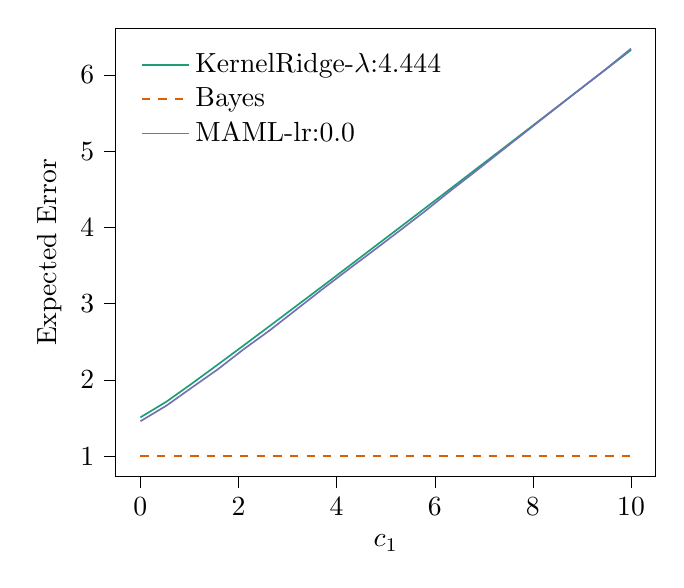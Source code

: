% This file was created with tikzplotlib v0.10.1.
\begin{tikzpicture}

\definecolor{chocolate217952}{RGB}{217,95,2}
\definecolor{darkcyan27158119}{RGB}{27,158,119}
\definecolor{darkgray176}{RGB}{176,176,176}
\definecolor{lightslategray117112179}{RGB}{117,112,179}

\begin{axis}[
legend cell align={left},
legend style={
  fill opacity=0.8,
  draw opacity=1,
  text opacity=1,
  at={(0.03,0.97)},
  anchor=north west,
  draw=none
},
tick align=outside,
tick pos=left,
x grid style={darkgray176},
xlabel={\(\displaystyle c_{1}\)},
xmin=-0.499, xmax=10.5,
xtick style={color=black},
y grid style={darkgray176},
ylabel={Expected Error},
ymin=0.732, ymax=6.614,
ytick style={color=black}
]
\addplot [semithick, darkcyan27158119]
table {%
0.001 1.509
0.527 1.713
1.054 1.954
1.58 2.202
2.106 2.453
2.632 2.706
3.159 2.961
3.685 3.216
4.211 3.473
4.737 3.731
5.264 3.989
5.79 4.247
6.316 4.506
6.842 4.766
7.369 5.025
7.895 5.286
8.421 5.546
8.947 5.807
9.474 6.068
10 6.329
};
\addlegendentry{KernelRidge-$\lambda$:4.444}
\addplot [semithick, chocolate217952, dashed]
table {%
0.001 1.0
0.527 1.0
1.054 1.0
1.58 1.0
2.106 1.0
2.632 1.0
3.159 1.0
3.685 1.0
4.211 1.0
4.737 1.0
5.264 1.0
5.79 1.0
6.316 1.0
6.842 1.0
7.369 1.0
7.895 1.0
8.421 1.0
8.947 1.0
9.474 1.0
10 1.0
};
\addlegendentry{Bayes}
\addplot [semithick, lightslategray117112179]
table {%
0.001 1.458
0.527 1.661
1.054 1.902
1.58 2.14
2.106 2.403
2.632 2.648
3.159 2.913
3.685 3.178
4.211 3.436
4.737 3.69
5.264 3.948
5.79 4.208
6.316 4.48
6.842 4.742
7.369 5.01
7.895 5.276
8.421 5.542
8.947 5.807
9.474 6.071
10 6.347
};
\addlegendentry{MAML-lr:0.0}
\end{axis}

\end{tikzpicture}
